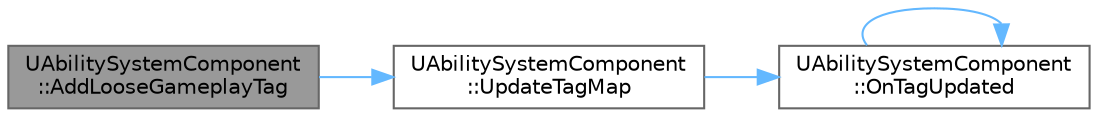 digraph "UAbilitySystemComponent::AddLooseGameplayTag"
{
 // INTERACTIVE_SVG=YES
 // LATEX_PDF_SIZE
  bgcolor="transparent";
  edge [fontname=Helvetica,fontsize=10,labelfontname=Helvetica,labelfontsize=10];
  node [fontname=Helvetica,fontsize=10,shape=box,height=0.2,width=0.4];
  rankdir="LR";
  Node1 [id="Node000001",label="UAbilitySystemComponent\l::AddLooseGameplayTag",height=0.2,width=0.4,color="gray40", fillcolor="grey60", style="filled", fontcolor="black",tooltip="Allows GameCode to add loose gameplaytags which are not backed by a GameplayEffect."];
  Node1 -> Node2 [id="edge1_Node000001_Node000002",color="steelblue1",style="solid",tooltip=" "];
  Node2 [id="Node000002",label="UAbilitySystemComponent\l::UpdateTagMap",height=0.2,width=0.4,color="grey40", fillcolor="white", style="filled",URL="$d4/d2d/classUAbilitySystemComponent.html#a0b2572a1a97dcfea04450eef72e522db",tooltip="Update the number of instances of a given tag and calls callback."];
  Node2 -> Node3 [id="edge2_Node000002_Node000003",color="steelblue1",style="solid",tooltip=" "];
  Node3 [id="Node000003",label="UAbilitySystemComponent\l::OnTagUpdated",height=0.2,width=0.4,color="grey40", fillcolor="white", style="filled",URL="$d4/d2d/classUAbilitySystemComponent.html#a593234dd4a4f20409de64cb140aff745",tooltip=" "];
  Node3 -> Node3 [id="edge3_Node000003_Node000003",color="steelblue1",style="solid",tooltip=" "];
}

